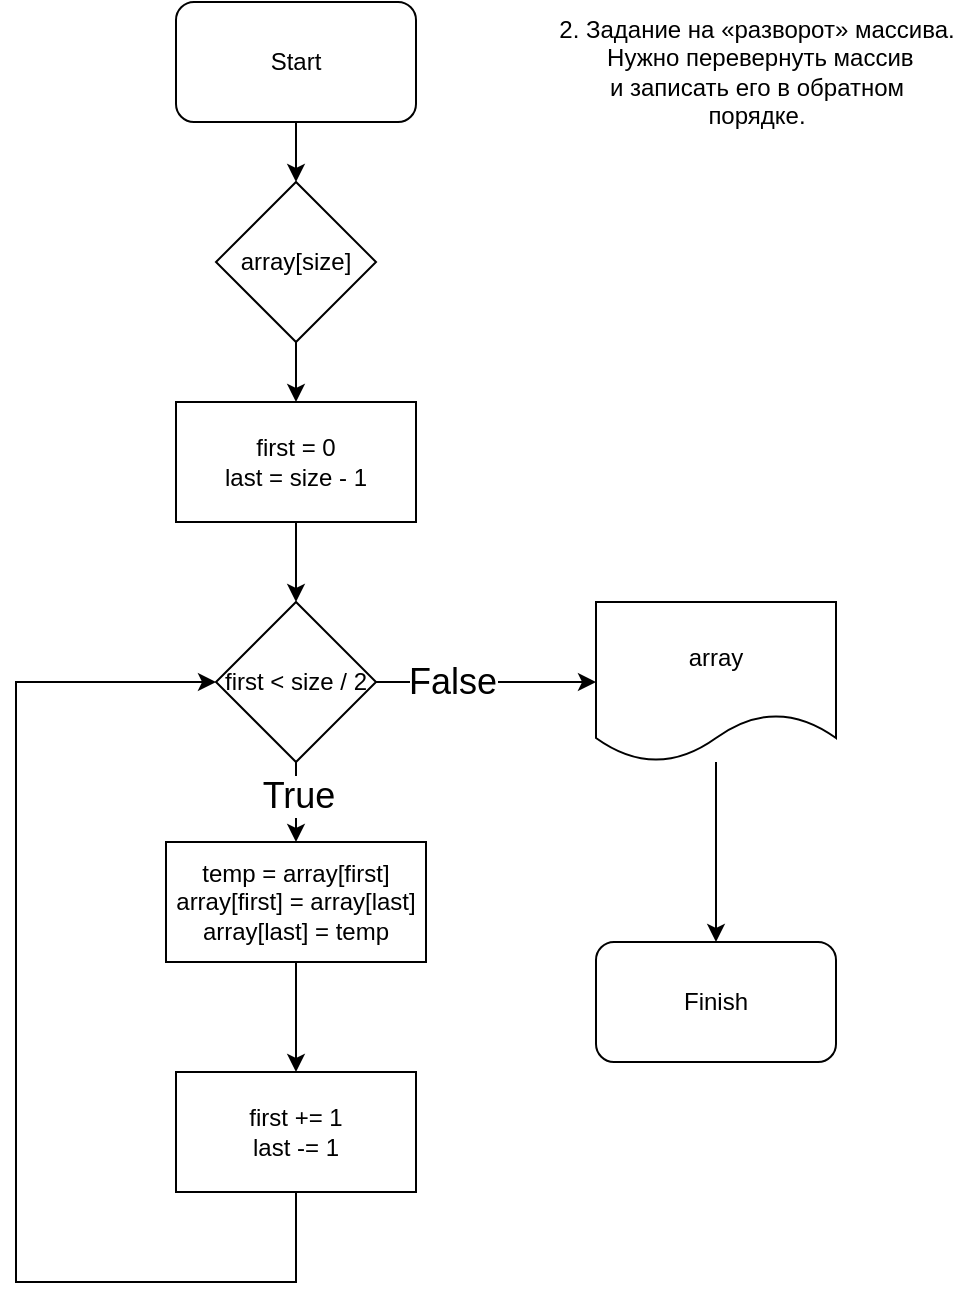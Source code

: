 <mxfile version="21.6.1" type="device">
  <diagram name="Страница 1" id="TTjiBOdsliVU0BjAnSpQ">
    <mxGraphModel dx="864" dy="556" grid="1" gridSize="10" guides="1" tooltips="1" connect="1" arrows="1" fold="1" page="1" pageScale="1" pageWidth="827" pageHeight="1169" math="0" shadow="0">
      <root>
        <mxCell id="0" />
        <mxCell id="1" parent="0" />
        <mxCell id="SgGCIxxhyRDax3Y7Npgn-3" value="" style="edgeStyle=orthogonalEdgeStyle;rounded=0;orthogonalLoop=1;jettySize=auto;html=1;" parent="1" source="SgGCIxxhyRDax3Y7Npgn-1" target="SgGCIxxhyRDax3Y7Npgn-2" edge="1">
          <mxGeometry relative="1" as="geometry" />
        </mxCell>
        <mxCell id="SgGCIxxhyRDax3Y7Npgn-1" value="Start" style="rounded=1;whiteSpace=wrap;html=1;" parent="1" vertex="1">
          <mxGeometry x="370" y="20" width="120" height="60" as="geometry" />
        </mxCell>
        <mxCell id="SgGCIxxhyRDax3Y7Npgn-5" value="" style="edgeStyle=orthogonalEdgeStyle;rounded=0;orthogonalLoop=1;jettySize=auto;html=1;" parent="1" source="SgGCIxxhyRDax3Y7Npgn-2" target="SgGCIxxhyRDax3Y7Npgn-4" edge="1">
          <mxGeometry relative="1" as="geometry" />
        </mxCell>
        <mxCell id="SgGCIxxhyRDax3Y7Npgn-2" value="array[size]" style="rhombus;whiteSpace=wrap;html=1;rounded=1;arcSize=0;" parent="1" vertex="1">
          <mxGeometry x="390" y="110" width="80" height="80" as="geometry" />
        </mxCell>
        <mxCell id="SgGCIxxhyRDax3Y7Npgn-7" value="" style="edgeStyle=orthogonalEdgeStyle;rounded=0;orthogonalLoop=1;jettySize=auto;html=1;" parent="1" source="SgGCIxxhyRDax3Y7Npgn-4" target="SgGCIxxhyRDax3Y7Npgn-6" edge="1">
          <mxGeometry relative="1" as="geometry" />
        </mxCell>
        <mxCell id="SgGCIxxhyRDax3Y7Npgn-4" value="first = 0&lt;br&gt;last = size - 1" style="whiteSpace=wrap;html=1;rounded=1;arcSize=0;" parent="1" vertex="1">
          <mxGeometry x="370" y="220" width="120" height="60" as="geometry" />
        </mxCell>
        <mxCell id="SgGCIxxhyRDax3Y7Npgn-9" value="" style="edgeStyle=orthogonalEdgeStyle;rounded=0;orthogonalLoop=1;jettySize=auto;html=1;" parent="1" source="SgGCIxxhyRDax3Y7Npgn-6" target="SgGCIxxhyRDax3Y7Npgn-8" edge="1">
          <mxGeometry relative="1" as="geometry" />
        </mxCell>
        <mxCell id="SgGCIxxhyRDax3Y7Npgn-12" value="&lt;font style=&quot;font-size: 18px;&quot;&gt;False&lt;/font&gt;" style="edgeLabel;html=1;align=center;verticalAlign=middle;resizable=0;points=[];" parent="SgGCIxxhyRDax3Y7Npgn-9" vertex="1" connectable="0">
          <mxGeometry x="-0.309" relative="1" as="geometry">
            <mxPoint as="offset" />
          </mxGeometry>
        </mxCell>
        <mxCell id="SgGCIxxhyRDax3Y7Npgn-14" value="" style="edgeStyle=orthogonalEdgeStyle;rounded=0;orthogonalLoop=1;jettySize=auto;html=1;" parent="1" source="SgGCIxxhyRDax3Y7Npgn-6" target="SgGCIxxhyRDax3Y7Npgn-13" edge="1">
          <mxGeometry relative="1" as="geometry" />
        </mxCell>
        <mxCell id="X4suIorim2ENs8I3D_6B-1" value="&lt;span style=&quot;font-size: 18px;&quot;&gt;True&lt;/span&gt;" style="edgeLabel;html=1;align=center;verticalAlign=middle;resizable=0;points=[];" vertex="1" connectable="0" parent="SgGCIxxhyRDax3Y7Npgn-14">
          <mxGeometry x="-0.15" y="1" relative="1" as="geometry">
            <mxPoint as="offset" />
          </mxGeometry>
        </mxCell>
        <mxCell id="SgGCIxxhyRDax3Y7Npgn-6" value="first &amp;lt; size / 2" style="rhombus;whiteSpace=wrap;html=1;rounded=1;arcSize=0;" parent="1" vertex="1">
          <mxGeometry x="390" y="320" width="80" height="80" as="geometry" />
        </mxCell>
        <mxCell id="SgGCIxxhyRDax3Y7Npgn-11" value="" style="edgeStyle=orthogonalEdgeStyle;rounded=0;orthogonalLoop=1;jettySize=auto;html=1;" parent="1" source="SgGCIxxhyRDax3Y7Npgn-8" target="SgGCIxxhyRDax3Y7Npgn-10" edge="1">
          <mxGeometry relative="1" as="geometry" />
        </mxCell>
        <mxCell id="SgGCIxxhyRDax3Y7Npgn-8" value="array" style="shape=document;whiteSpace=wrap;html=1;boundedLbl=1;" parent="1" vertex="1">
          <mxGeometry x="580" y="320" width="120" height="80" as="geometry" />
        </mxCell>
        <mxCell id="SgGCIxxhyRDax3Y7Npgn-10" value="Finish" style="rounded=1;whiteSpace=wrap;html=1;" parent="1" vertex="1">
          <mxGeometry x="580" y="490" width="120" height="60" as="geometry" />
        </mxCell>
        <mxCell id="SgGCIxxhyRDax3Y7Npgn-16" value="" style="edgeStyle=orthogonalEdgeStyle;rounded=0;orthogonalLoop=1;jettySize=auto;html=1;" parent="1" source="SgGCIxxhyRDax3Y7Npgn-13" target="SgGCIxxhyRDax3Y7Npgn-15" edge="1">
          <mxGeometry relative="1" as="geometry" />
        </mxCell>
        <mxCell id="SgGCIxxhyRDax3Y7Npgn-13" value="temp = array[first]&lt;br&gt;array[first] = array[last]&lt;br&gt;array[last] = temp" style="whiteSpace=wrap;html=1;rounded=1;arcSize=0;" parent="1" vertex="1">
          <mxGeometry x="365" y="440" width="130" height="60" as="geometry" />
        </mxCell>
        <mxCell id="SgGCIxxhyRDax3Y7Npgn-17" style="edgeStyle=orthogonalEdgeStyle;rounded=0;orthogonalLoop=1;jettySize=auto;html=1;entryX=0;entryY=0.5;entryDx=0;entryDy=0;exitX=0.5;exitY=1;exitDx=0;exitDy=0;" parent="1" source="SgGCIxxhyRDax3Y7Npgn-15" target="SgGCIxxhyRDax3Y7Npgn-6" edge="1">
          <mxGeometry relative="1" as="geometry">
            <Array as="points">
              <mxPoint x="430" y="660" />
              <mxPoint x="290" y="660" />
              <mxPoint x="290" y="360" />
            </Array>
          </mxGeometry>
        </mxCell>
        <mxCell id="SgGCIxxhyRDax3Y7Npgn-15" value="first += 1&lt;br&gt;last -= 1" style="whiteSpace=wrap;html=1;rounded=1;arcSize=0;" parent="1" vertex="1">
          <mxGeometry x="370" y="555" width="120" height="60" as="geometry" />
        </mxCell>
        <mxCell id="X4suIorim2ENs8I3D_6B-2" value="2. Задание на «разворот» массива.&lt;br&gt;&amp;nbsp;Нужно перевернуть массив &lt;br&gt;и записать его в обратном&lt;br/&gt;порядке." style="text;html=1;align=center;verticalAlign=middle;resizable=0;points=[];autosize=1;strokeColor=none;fillColor=none;" vertex="1" parent="1">
          <mxGeometry x="550" y="20" width="220" height="70" as="geometry" />
        </mxCell>
      </root>
    </mxGraphModel>
  </diagram>
</mxfile>
